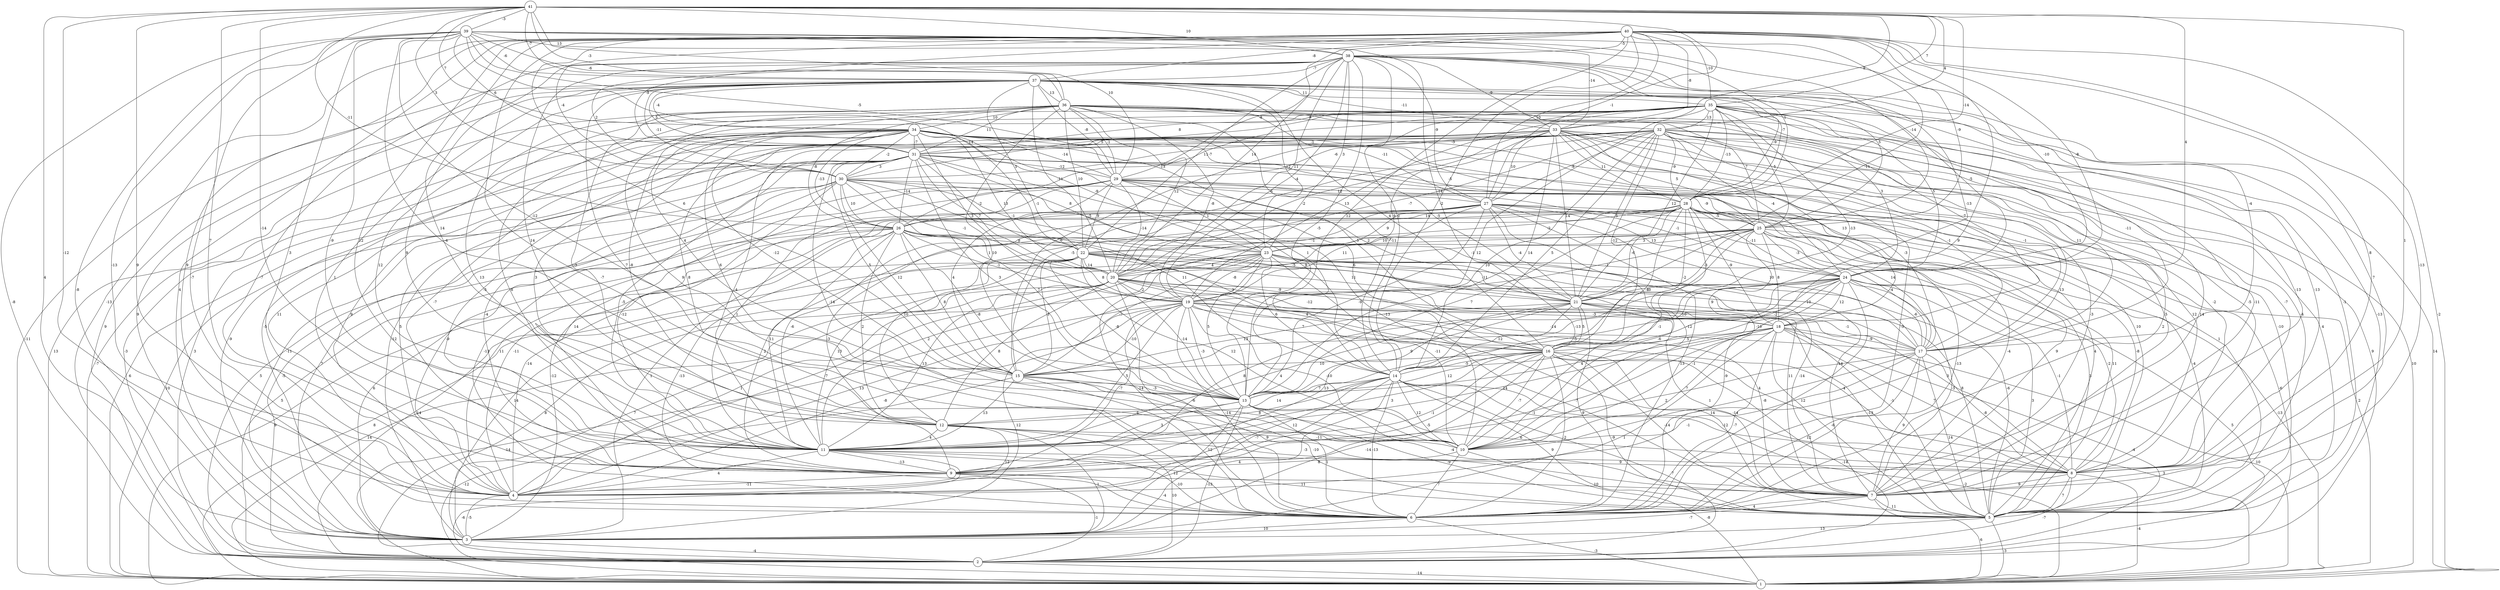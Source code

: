graph { 
	 fontname="Helvetica,Arial,sans-serif" 
	 node [shape = circle]; 
	 41 -- 3 [label = "4"];
	 41 -- 4 [label = "-12"];
	 41 -- 6 [label = "9"];
	 41 -- 8 [label = "1"];
	 41 -- 9 [label = "7"];
	 41 -- 11 [label = "-14"];
	 41 -- 24 [label = "4"];
	 41 -- 26 [label = "-11"];
	 41 -- 27 [label = "-1"];
	 41 -- 28 [label = "-14"];
	 41 -- 29 [label = "10"];
	 41 -- 30 [label = "3"];
	 41 -- 32 [label = "4"];
	 41 -- 33 [label = "8"];
	 41 -- 34 [label = "7"];
	 41 -- 35 [label = "7"];
	 41 -- 36 [label = "-3"];
	 41 -- 37 [label = "-7"];
	 41 -- 38 [label = "10"];
	 41 -- 39 [label = "-3"];
	 40 -- 1 [label = "-2"];
	 40 -- 2 [label = "-13"];
	 40 -- 3 [label = "4"];
	 40 -- 4 [label = "9"];
	 40 -- 6 [label = "-7"];
	 40 -- 7 [label = "-13"];
	 40 -- 8 [label = "8"];
	 40 -- 10 [label = "9"];
	 40 -- 11 [label = "12"];
	 40 -- 12 [label = "14"];
	 40 -- 13 [label = "12"];
	 40 -- 14 [label = "-2"];
	 40 -- 15 [label = "6"];
	 40 -- 20 [label = "14"];
	 40 -- 21 [label = "-11"];
	 40 -- 24 [label = "-8"];
	 40 -- 25 [label = "-9"];
	 40 -- 27 [label = "10"];
	 40 -- 30 [label = "-4"];
	 40 -- 31 [label = "-9"];
	 40 -- 33 [label = "-8"];
	 40 -- 35 [label = "-10"];
	 40 -- 37 [label = "-8"];
	 40 -- 38 [label = "-5"];
	 39 -- 2 [label = "-8"];
	 39 -- 3 [label = "-8"];
	 39 -- 4 [label = "-13"];
	 39 -- 6 [label = "-7"];
	 39 -- 9 [label = "3"];
	 39 -- 10 [label = "-4"];
	 39 -- 11 [label = "-9"];
	 39 -- 13 [label = "-12"];
	 39 -- 16 [label = "-14"];
	 39 -- 22 [label = "14"];
	 39 -- 24 [label = "-10"];
	 39 -- 25 [label = "-14"];
	 39 -- 28 [label = "1"];
	 39 -- 29 [label = "-5"];
	 39 -- 31 [label = "6"];
	 39 -- 33 [label = "-14"];
	 39 -- 36 [label = "-6"];
	 39 -- 37 [label = "-6"];
	 39 -- 38 [label = "13"];
	 38 -- 4 [label = "-7"];
	 38 -- 7 [label = "7"];
	 38 -- 11 [label = "9"];
	 38 -- 12 [label = "14"];
	 38 -- 13 [label = "-5"];
	 38 -- 14 [label = "2"];
	 38 -- 16 [label = "-13"];
	 38 -- 17 [label = "-4"];
	 38 -- 19 [label = "-4"];
	 38 -- 20 [label = "11"];
	 38 -- 22 [label = "11"];
	 38 -- 23 [label = "3"];
	 38 -- 25 [label = "5"];
	 38 -- 27 [label = "-9"];
	 38 -- 28 [label = "-7"];
	 38 -- 29 [label = "-8"];
	 38 -- 30 [label = "2"];
	 38 -- 33 [label = "-9"];
	 38 -- 37 [label = "-7"];
	 37 -- 1 [label = "-11"];
	 37 -- 2 [label = "9"];
	 37 -- 3 [label = "9"];
	 37 -- 5 [label = "-1"];
	 37 -- 7 [label = "-13"];
	 37 -- 9 [label = "1"];
	 37 -- 10 [label = "7"];
	 37 -- 11 [label = "12"];
	 37 -- 16 [label = "4"];
	 37 -- 20 [label = "-11"];
	 37 -- 22 [label = "5"];
	 37 -- 23 [label = "12"];
	 37 -- 24 [label = "-5"];
	 37 -- 28 [label = "-9"];
	 37 -- 29 [label = "-8"];
	 37 -- 30 [label = "-11"];
	 37 -- 31 [label = "5"];
	 37 -- 33 [label = "-11"];
	 37 -- 34 [label = "-4"];
	 37 -- 35 [label = "11"];
	 37 -- 36 [label = "13"];
	 36 -- 1 [label = "13"];
	 36 -- 5 [label = "-4"];
	 36 -- 8 [label = "-13"];
	 36 -- 10 [label = "9"];
	 36 -- 11 [label = "13"];
	 36 -- 12 [label = "-3"];
	 36 -- 13 [label = "10"];
	 36 -- 14 [label = "-11"];
	 36 -- 15 [label = "4"];
	 36 -- 18 [label = "7"];
	 36 -- 19 [label = "-8"];
	 36 -- 20 [label = "12"];
	 36 -- 22 [label = "10"];
	 36 -- 24 [label = "3"];
	 36 -- 25 [label = "7"];
	 36 -- 26 [label = "-8"];
	 36 -- 27 [label = "-11"];
	 36 -- 29 [label = "-1"];
	 36 -- 31 [label = "11"];
	 36 -- 32 [label = "-9"];
	 36 -- 34 [label = "10"];
	 35 -- 1 [label = "14"];
	 35 -- 3 [label = "-5"];
	 35 -- 5 [label = "-13"];
	 35 -- 6 [label = "14"];
	 35 -- 7 [label = "-11"];
	 35 -- 9 [label = "8"];
	 35 -- 12 [label = "-8"];
	 35 -- 13 [label = "12"];
	 35 -- 15 [label = "-6"];
	 35 -- 16 [label = "-13"];
	 35 -- 17 [label = "-11"];
	 35 -- 19 [label = "13"];
	 35 -- 21 [label = "12"];
	 35 -- 24 [label = "5"];
	 35 -- 25 [label = "-5"];
	 35 -- 26 [label = "-13"];
	 35 -- 28 [label = "-13"];
	 35 -- 30 [label = "5"];
	 35 -- 31 [label = "8"];
	 35 -- 32 [label = "13"];
	 34 -- 1 [label = "-7"];
	 34 -- 2 [label = "-3"];
	 34 -- 3 [label = "-9"];
	 34 -- 4 [label = "11"];
	 34 -- 5 [label = "10"];
	 34 -- 7 [label = "-3"];
	 34 -- 8 [label = "-2"];
	 34 -- 9 [label = "-7"];
	 34 -- 11 [label = "-5"];
	 34 -- 12 [label = "3"];
	 34 -- 13 [label = "6"];
	 34 -- 14 [label = "1"];
	 34 -- 15 [label = "-12"];
	 34 -- 16 [label = "-5"];
	 34 -- 17 [label = "-1"];
	 34 -- 19 [label = "3"];
	 34 -- 20 [label = "13"];
	 34 -- 21 [label = "-5"];
	 34 -- 23 [label = "-9"];
	 34 -- 25 [label = "-5"];
	 34 -- 26 [label = "-13"];
	 34 -- 29 [label = "-14"];
	 34 -- 30 [label = "-2"];
	 34 -- 31 [label = "-7"];
	 33 -- 2 [label = "3"];
	 33 -- 5 [label = "-10"];
	 33 -- 6 [label = "-3"];
	 33 -- 7 [label = "5"];
	 33 -- 8 [label = "-5"];
	 33 -- 12 [label = "8"];
	 33 -- 14 [label = "14"];
	 33 -- 17 [label = "-1"];
	 33 -- 18 [label = "13"];
	 33 -- 19 [label = "9"];
	 33 -- 20 [label = "-2"];
	 33 -- 21 [label = "14"];
	 33 -- 25 [label = "5"];
	 33 -- 27 [label = "10"];
	 33 -- 28 [label = "11"];
	 33 -- 30 [label = "-7"];
	 33 -- 31 [label = "-1"];
	 32 -- 1 [label = "10"];
	 32 -- 2 [label = "9"];
	 32 -- 3 [label = "-12"];
	 32 -- 4 [label = "9"];
	 32 -- 5 [label = "4"];
	 32 -- 6 [label = "2"];
	 32 -- 8 [label = "-7"];
	 32 -- 10 [label = "13"];
	 32 -- 11 [label = "-4"];
	 32 -- 13 [label = "10"];
	 32 -- 14 [label = "5"];
	 32 -- 15 [label = "-5"];
	 32 -- 16 [label = "-12"];
	 32 -- 17 [label = "11"];
	 32 -- 20 [label = "-7"];
	 32 -- 21 [label = "5"];
	 32 -- 24 [label = "-4"];
	 32 -- 27 [label = "-8"];
	 32 -- 28 [label = "-9"];
	 32 -- 29 [label = "-6"];
	 32 -- 31 [label = "-3"];
	 31 -- 1 [label = "6"];
	 31 -- 3 [label = "-11"];
	 31 -- 4 [label = "5"];
	 31 -- 5 [label = "1"];
	 31 -- 8 [label = "12"];
	 31 -- 9 [label = "-4"];
	 31 -- 10 [label = "-14"];
	 31 -- 11 [label = "-5"];
	 31 -- 13 [label = "3"];
	 31 -- 14 [label = "9"];
	 31 -- 15 [label = "5"];
	 31 -- 17 [label = "-3"];
	 31 -- 20 [label = "7"];
	 31 -- 22 [label = "-2"];
	 31 -- 23 [label = "8"];
	 31 -- 26 [label = "-14"];
	 31 -- 29 [label = "-12"];
	 31 -- 30 [label = "3"];
	 30 -- 1 [label = "10"];
	 30 -- 2 [label = "-5"];
	 30 -- 3 [label = "7"];
	 30 -- 4 [label = "-9"];
	 30 -- 10 [label = "-13"];
	 30 -- 11 [label = "-12"];
	 30 -- 13 [label = "7"];
	 30 -- 14 [label = "11"];
	 30 -- 15 [label = "12"];
	 30 -- 20 [label = "-1"];
	 30 -- 23 [label = "-1"];
	 30 -- 26 [label = "10"];
	 30 -- 28 [label = "12"];
	 29 -- 2 [label = "5"];
	 29 -- 5 [label = "4"];
	 29 -- 6 [label = "-13"];
	 29 -- 9 [label = "14"];
	 29 -- 11 [label = "1"];
	 29 -- 15 [label = "4"];
	 29 -- 16 [label = "6"];
	 29 -- 20 [label = "-14"];
	 29 -- 21 [label = "2"];
	 29 -- 22 [label = "9"];
	 29 -- 23 [label = "1"];
	 29 -- 24 [label = "-1"];
	 29 -- 25 [label = "-9"];
	 29 -- 26 [label = "-1"];
	 29 -- 27 [label = "6"];
	 28 -- 2 [label = "-6"];
	 28 -- 3 [label = "1"];
	 28 -- 4 [label = "-11"];
	 28 -- 5 [label = "-4"];
	 28 -- 6 [label = "-13"];
	 28 -- 7 [label = "9"];
	 28 -- 9 [label = "-3"];
	 28 -- 10 [label = "-12"];
	 28 -- 11 [label = "-6"];
	 28 -- 12 [label = "10"];
	 28 -- 13 [label = "7"];
	 28 -- 14 [label = "-13"];
	 28 -- 16 [label = "-2"];
	 28 -- 17 [label = "14"];
	 28 -- 18 [label = "-9"];
	 28 -- 21 [label = "-6"];
	 28 -- 22 [label = "-2"];
	 28 -- 24 [label = "-11"];
	 28 -- 25 [label = "-5"];
	 28 -- 26 [label = "14"];
	 27 -- 1 [label = "2"];
	 27 -- 3 [label = "-12"];
	 27 -- 4 [label = "11"];
	 27 -- 5 [label = "11"];
	 27 -- 6 [label = "13"];
	 27 -- 7 [label = "-4"];
	 27 -- 10 [label = "-1"];
	 27 -- 13 [label = "-9"];
	 27 -- 17 [label = "10"];
	 27 -- 19 [label = "11"];
	 27 -- 20 [label = "-1"];
	 27 -- 21 [label = "-4"];
	 27 -- 23 [label = "9"];
	 27 -- 24 [label = "13"];
	 27 -- 26 [label = "-5"];
	 26 -- 2 [label = "5"];
	 26 -- 3 [label = "6"];
	 26 -- 4 [label = "-14"];
	 26 -- 6 [label = "-13"];
	 26 -- 7 [label = "14"];
	 26 -- 11 [label = "11"];
	 26 -- 12 [label = "2"];
	 26 -- 13 [label = "-8"];
	 26 -- 15 [label = "8"];
	 26 -- 16 [label = "3"];
	 26 -- 19 [label = "-1"];
	 26 -- 20 [label = "1"];
	 26 -- 21 [label = "-5"];
	 26 -- 22 [label = "8"];
	 25 -- 1 [label = "-13"];
	 25 -- 5 [label = "3"];
	 25 -- 6 [label = "-9"];
	 25 -- 8 [label = "-8"];
	 25 -- 9 [label = "2"];
	 25 -- 10 [label = "-6"];
	 25 -- 11 [label = "2"];
	 25 -- 17 [label = "-4"];
	 25 -- 18 [label = "8"];
	 25 -- 19 [label = "-1"];
	 25 -- 20 [label = "-1"];
	 25 -- 21 [label = "-3"];
	 25 -- 22 [label = "10"];
	 25 -- 23 [label = "3"];
	 25 -- 24 [label = "-3"];
	 24 -- 2 [label = "5"];
	 24 -- 4 [label = "13"];
	 24 -- 5 [label = "3"];
	 24 -- 6 [label = "12"];
	 24 -- 7 [label = "-3"];
	 24 -- 8 [label = "-1"];
	 24 -- 9 [label = "8"];
	 24 -- 10 [label = "-1"];
	 24 -- 13 [label = "-5"];
	 24 -- 14 [label = "-10"];
	 24 -- 15 [label = "-13"];
	 24 -- 16 [label = "-2"];
	 24 -- 17 [label = "-6"];
	 24 -- 18 [label = "12"];
	 24 -- 21 [label = "-6"];
	 23 -- 1 [label = "8"];
	 23 -- 2 [label = "8"];
	 23 -- 4 [label = "-7"];
	 23 -- 5 [label = "-6"];
	 23 -- 6 [label = "-14"];
	 23 -- 7 [label = "-14"];
	 23 -- 8 [label = "-2"];
	 23 -- 10 [label = "-11"];
	 23 -- 13 [label = "5"];
	 23 -- 14 [label = "6"];
	 23 -- 15 [label = "-7"];
	 23 -- 17 [label = "10"];
	 23 -- 19 [label = "-8"];
	 23 -- 20 [label = "4"];
	 23 -- 21 [label = "-11"];
	 22 -- 1 [label = "9"];
	 22 -- 2 [label = "-14"];
	 22 -- 3 [label = "14"];
	 22 -- 5 [label = "8"];
	 22 -- 7 [label = "11"];
	 22 -- 10 [label = "12"];
	 22 -- 11 [label = "13"];
	 22 -- 13 [label = "-8"];
	 22 -- 15 [label = "3"];
	 22 -- 17 [label = "9"];
	 22 -- 18 [label = "-9"];
	 22 -- 19 [label = "8"];
	 22 -- 20 [label = "14"];
	 22 -- 21 [label = "11"];
	 21 -- 5 [label = "-13"];
	 21 -- 6 [label = "9"];
	 21 -- 7 [label = "1"];
	 21 -- 9 [label = "13"];
	 21 -- 11 [label = "4"];
	 21 -- 13 [label = "9"];
	 21 -- 14 [label = "12"];
	 21 -- 15 [label = "13"];
	 21 -- 16 [label = "5"];
	 21 -- 17 [label = "-1"];
	 21 -- 18 [label = "-10"];
	 20 -- 1 [label = "14"];
	 20 -- 3 [label = "7"];
	 20 -- 4 [label = "1"];
	 20 -- 5 [label = "-1"];
	 20 -- 6 [label = "-6"];
	 20 -- 7 [label = "4"];
	 20 -- 8 [label = "3"];
	 20 -- 11 [label = "13"];
	 20 -- 12 [label = "8"];
	 20 -- 13 [label = "-14"];
	 20 -- 16 [label = "4"];
	 20 -- 18 [label = "-12"];
	 20 -- 19 [label = "-2"];
	 19 -- 1 [label = "-14"];
	 19 -- 3 [label = "12"];
	 19 -- 4 [label = "-8"];
	 19 -- 5 [label = "14"];
	 19 -- 6 [label = "-14"];
	 19 -- 7 [label = "-7"];
	 19 -- 8 [label = "-4"];
	 19 -- 9 [label = "-7"];
	 19 -- 10 [label = "-10"];
	 19 -- 11 [label = "5"];
	 19 -- 13 [label = "-3"];
	 19 -- 15 [label = "-10"];
	 19 -- 16 [label = "7"];
	 19 -- 17 [label = "-14"];
	 19 -- 18 [label = "-3"];
	 18 -- 1 [label = "10"];
	 18 -- 2 [label = "-4"];
	 18 -- 3 [label = "1"];
	 18 -- 4 [label = "-1"];
	 18 -- 5 [label = "-8"];
	 18 -- 6 [label = "-7"];
	 18 -- 8 [label = "7"];
	 18 -- 10 [label = "7"];
	 18 -- 11 [label = "14"];
	 18 -- 13 [label = "4"];
	 18 -- 16 [label = "5"];
	 18 -- 17 [label = "-9"];
	 17 -- 4 [label = "-1"];
	 17 -- 5 [label = "14"];
	 17 -- 6 [label = "12"];
	 17 -- 7 [label = "9"];
	 17 -- 8 [label = "-8"];
	 17 -- 10 [label = "-8"];
	 17 -- 11 [label = "2"];
	 16 -- 1 [label = "3"];
	 16 -- 2 [label = "-14"];
	 16 -- 3 [label = "-14"];
	 16 -- 4 [label = "-5"];
	 16 -- 5 [label = "-9"];
	 16 -- 6 [label = "-2"];
	 16 -- 7 [label = "-14"];
	 16 -- 8 [label = "-14"];
	 16 -- 9 [label = "-1"];
	 16 -- 10 [label = "-7"];
	 16 -- 11 [label = "3"];
	 16 -- 13 [label = "12"];
	 16 -- 14 [label = "-5"];
	 16 -- 15 [label = "10"];
	 15 -- 1 [label = "-12"];
	 15 -- 5 [label = "-10"];
	 15 -- 6 [label = "12"];
	 15 -- 7 [label = "9"];
	 15 -- 11 [label = "13"];
	 15 -- 13 [label = "-3"];
	 14 -- 1 [label = "-2"];
	 14 -- 2 [label = "7"];
	 14 -- 3 [label = "4"];
	 14 -- 4 [label = "-7"];
	 14 -- 5 [label = "9"];
	 14 -- 6 [label = "-13"];
	 14 -- 8 [label = "-12"];
	 14 -- 9 [label = "12"];
	 14 -- 10 [label = "12"];
	 14 -- 11 [label = "8"];
	 14 -- 12 [label = "14"];
	 14 -- 13 [label = "7"];
	 13 -- 2 [label = "-13"];
	 13 -- 3 [label = "12"];
	 13 -- 5 [label = "-9"];
	 13 -- 6 [label = "1"];
	 13 -- 7 [label = "-4"];
	 13 -- 8 [label = "6"];
	 13 -- 11 [label = "3"];
	 13 -- 12 [label = "6"];
	 12 -- 2 [label = "10"];
	 12 -- 3 [label = "-1"];
	 12 -- 4 [label = "12"];
	 12 -- 8 [label = "-3"];
	 12 -- 10 [label = "-11"];
	 12 -- 11 [label = "4"];
	 11 -- 1 [label = "-6"];
	 11 -- 4 [label = "4"];
	 11 -- 5 [label = "11"];
	 11 -- 6 [label = "-10"];
	 11 -- 8 [label = "9"];
	 11 -- 9 [label = "-13"];
	 10 -- 1 [label = "-8"];
	 10 -- 6 [label = "7"];
	 10 -- 9 [label = "8"];
	 9 -- 2 [label = "-1"];
	 9 -- 4 [label = "-11"];
	 9 -- 6 [label = "-4"];
	 9 -- 7 [label = "10"];
	 8 -- 1 [label = "-4"];
	 8 -- 2 [label = "-7"];
	 8 -- 5 [label = "7"];
	 8 -- 7 [label = "9"];
	 7 -- 1 [label = "6"];
	 7 -- 3 [label = "-7"];
	 7 -- 5 [label = "11"];
	 7 -- 6 [label = "4"];
	 6 -- 1 [label = "-3"];
	 6 -- 3 [label = "10"];
	 5 -- 1 [label = "-3"];
	 5 -- 3 [label = "13"];
	 4 -- 3 [label = "-5"];
	 3 -- 2 [label = "-4"];
	 2 -- 1 [label = "-14"];
	 1;
	 2;
	 3;
	 4;
	 5;
	 6;
	 7;
	 8;
	 9;
	 10;
	 11;
	 12;
	 13;
	 14;
	 15;
	 16;
	 17;
	 18;
	 19;
	 20;
	 21;
	 22;
	 23;
	 24;
	 25;
	 26;
	 27;
	 28;
	 29;
	 30;
	 31;
	 32;
	 33;
	 34;
	 35;
	 36;
	 37;
	 38;
	 39;
	 40;
	 41;
}
